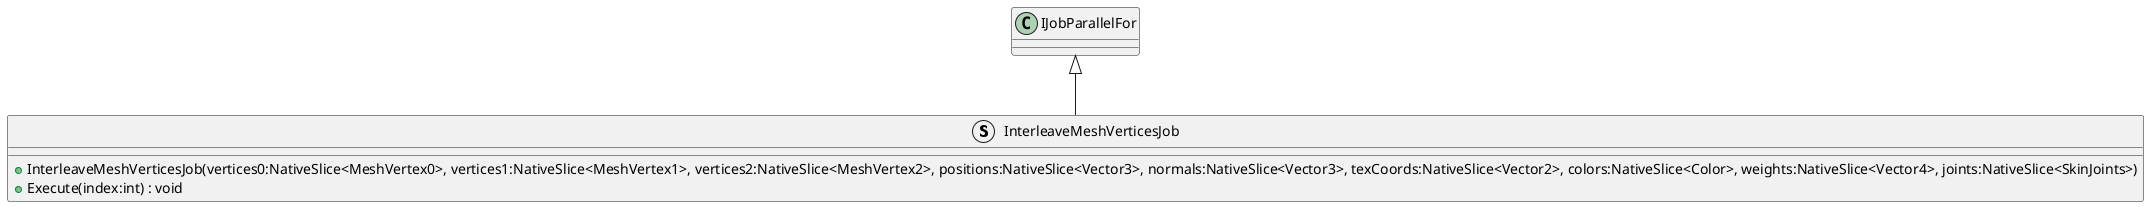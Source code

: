 @startuml
struct InterleaveMeshVerticesJob {
    + InterleaveMeshVerticesJob(vertices0:NativeSlice<MeshVertex0>, vertices1:NativeSlice<MeshVertex1>, vertices2:NativeSlice<MeshVertex2>, positions:NativeSlice<Vector3>, normals:NativeSlice<Vector3>, texCoords:NativeSlice<Vector2>, colors:NativeSlice<Color>, weights:NativeSlice<Vector4>, joints:NativeSlice<SkinJoints>)
    + Execute(index:int) : void
}
IJobParallelFor <|-- InterleaveMeshVerticesJob
@enduml
